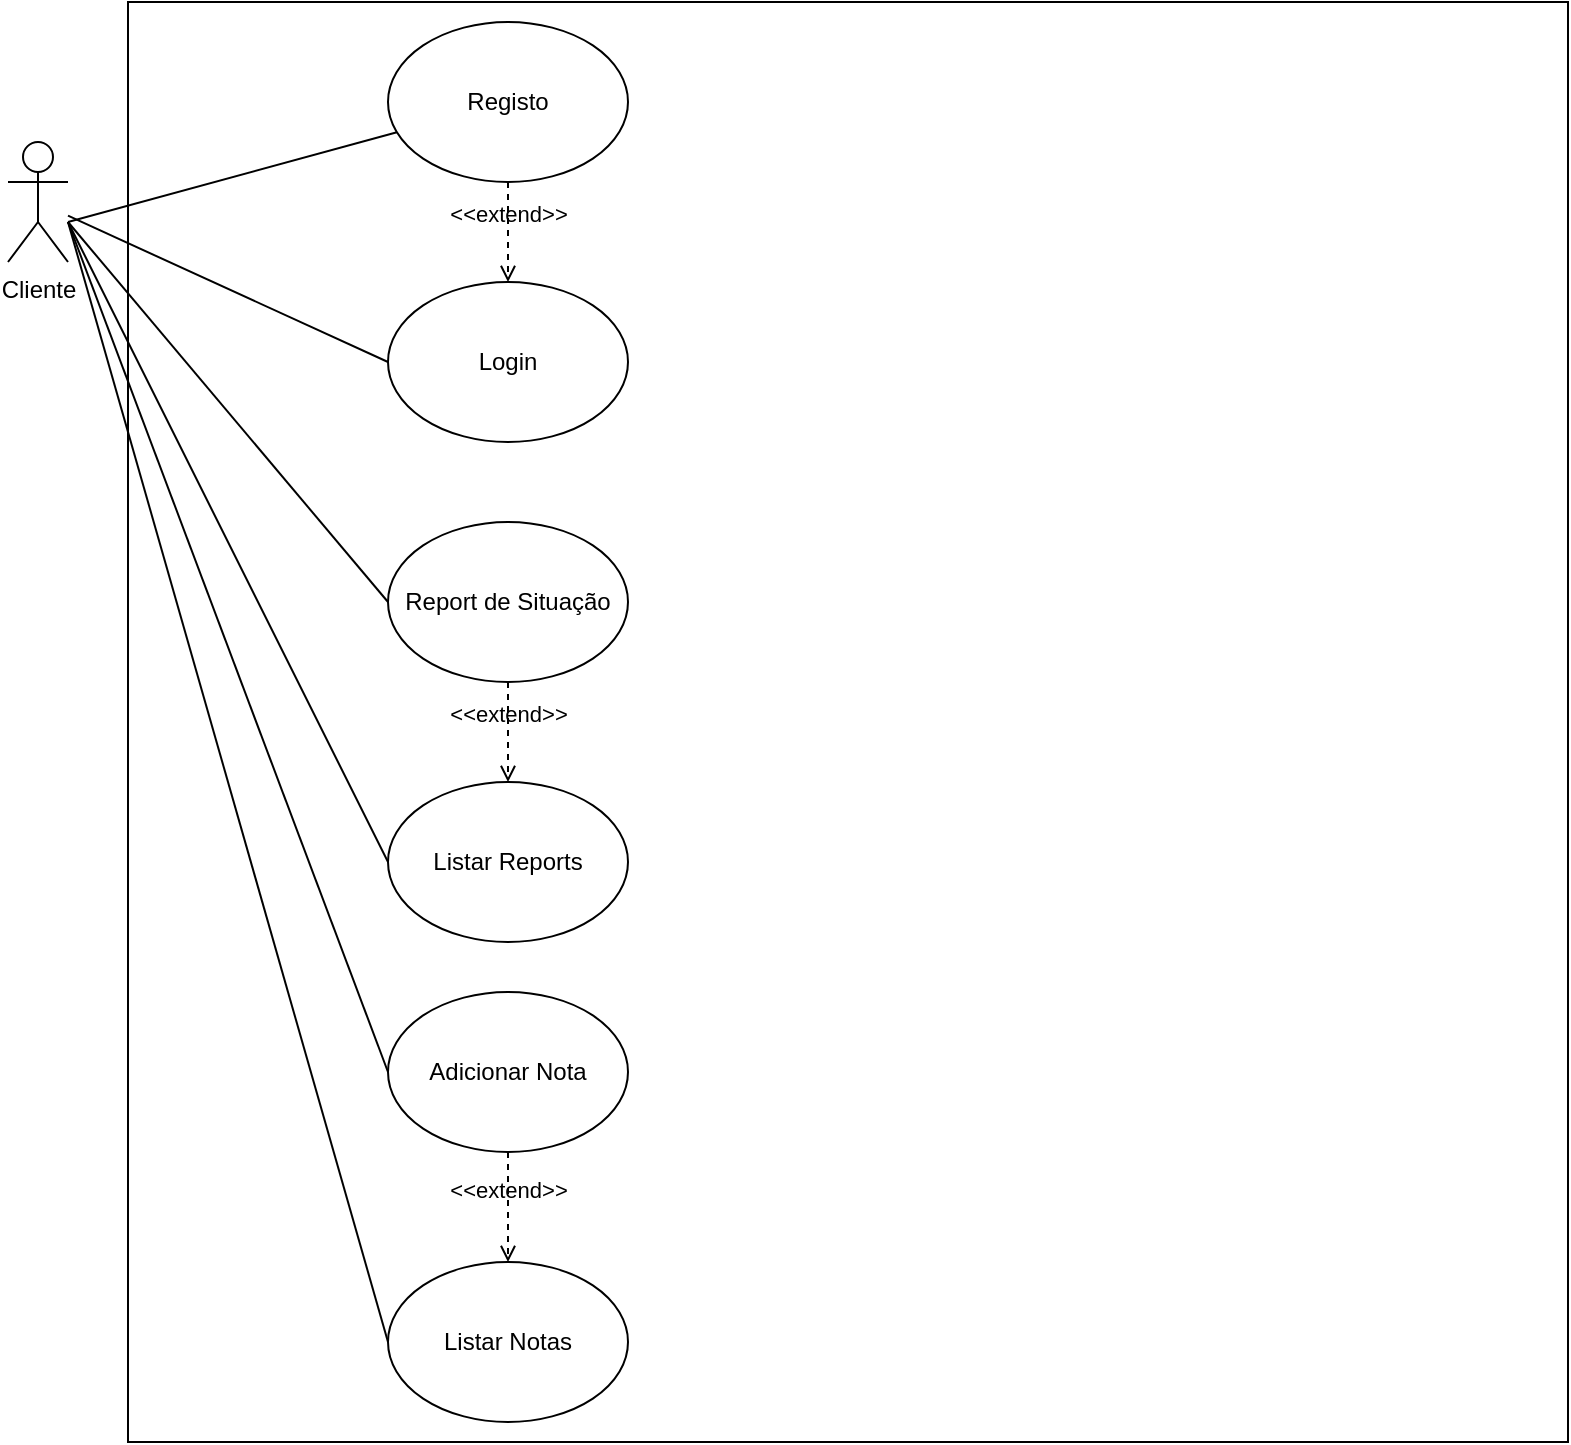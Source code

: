 <mxfile version="14.4.3" type="github">
  <diagram id="JKCTBSKdNN8homJKwS-0" name="Page-1">
    <mxGraphModel dx="1422" dy="762" grid="1" gridSize="10" guides="1" tooltips="1" connect="1" arrows="1" fold="1" page="1" pageScale="1" pageWidth="827" pageHeight="1169" math="0" shadow="0">
      <root>
        <mxCell id="0" />
        <mxCell id="1" parent="0" />
        <mxCell id="XwUJ9qHCmFYN6ulVrpDi-1" value="Cliente&lt;br&gt;" style="shape=umlActor;verticalLabelPosition=bottom;verticalAlign=top;html=1;outlineConnect=0;" parent="1" vertex="1">
          <mxGeometry x="30" y="120" width="30" height="60" as="geometry" />
        </mxCell>
        <mxCell id="XwUJ9qHCmFYN6ulVrpDi-2" value="" style="whiteSpace=wrap;html=1;aspect=fixed;" parent="1" vertex="1">
          <mxGeometry x="90" y="50" width="720" height="720" as="geometry" />
        </mxCell>
        <mxCell id="XwUJ9qHCmFYN6ulVrpDi-3" value="Registo" style="ellipse;whiteSpace=wrap;html=1;" parent="1" vertex="1">
          <mxGeometry x="220" y="60" width="120" height="80" as="geometry" />
        </mxCell>
        <mxCell id="XwUJ9qHCmFYN6ulVrpDi-4" value="Login" style="ellipse;whiteSpace=wrap;html=1;" parent="1" vertex="1">
          <mxGeometry x="220" y="190" width="120" height="80" as="geometry" />
        </mxCell>
        <mxCell id="XwUJ9qHCmFYN6ulVrpDi-5" value="Report de Situação" style="ellipse;whiteSpace=wrap;html=1;" parent="1" vertex="1">
          <mxGeometry x="220" y="310" width="120" height="80" as="geometry" />
        </mxCell>
        <mxCell id="XwUJ9qHCmFYN6ulVrpDi-6" value="Listar Reports" style="ellipse;whiteSpace=wrap;html=1;" parent="1" vertex="1">
          <mxGeometry x="220" y="440" width="120" height="80" as="geometry" />
        </mxCell>
        <mxCell id="XwUJ9qHCmFYN6ulVrpDi-7" value="Adicionar Nota" style="ellipse;whiteSpace=wrap;html=1;" parent="1" vertex="1">
          <mxGeometry x="220" y="545" width="120" height="80" as="geometry" />
        </mxCell>
        <mxCell id="XwUJ9qHCmFYN6ulVrpDi-8" value="Listar Notas" style="ellipse;whiteSpace=wrap;html=1;" parent="1" vertex="1">
          <mxGeometry x="220" y="680" width="120" height="80" as="geometry" />
        </mxCell>
        <mxCell id="XwUJ9qHCmFYN6ulVrpDi-10" value="" style="endArrow=none;html=1;" parent="1" target="XwUJ9qHCmFYN6ulVrpDi-3" edge="1">
          <mxGeometry width="50" height="50" relative="1" as="geometry">
            <mxPoint x="60" y="160" as="sourcePoint" />
            <mxPoint x="90" y="201" as="targetPoint" />
          </mxGeometry>
        </mxCell>
        <mxCell id="XwUJ9qHCmFYN6ulVrpDi-12" value="" style="endArrow=none;html=1;exitX=0;exitY=0.5;exitDx=0;exitDy=0;" parent="1" source="XwUJ9qHCmFYN6ulVrpDi-4" target="XwUJ9qHCmFYN6ulVrpDi-1" edge="1">
          <mxGeometry width="50" height="50" relative="1" as="geometry">
            <mxPoint x="390" y="390" as="sourcePoint" />
            <mxPoint x="440" y="340" as="targetPoint" />
          </mxGeometry>
        </mxCell>
        <mxCell id="XwUJ9qHCmFYN6ulVrpDi-13" value="&amp;lt;&amp;lt;extend&amp;gt;&amp;gt;" style="html=1;verticalAlign=bottom;labelBackgroundColor=none;endArrow=open;endFill=0;dashed=1;" parent="1" source="XwUJ9qHCmFYN6ulVrpDi-3" target="XwUJ9qHCmFYN6ulVrpDi-4" edge="1">
          <mxGeometry width="160" relative="1" as="geometry">
            <mxPoint x="330" y="670" as="sourcePoint" />
            <mxPoint x="490" y="670" as="targetPoint" />
          </mxGeometry>
        </mxCell>
        <mxCell id="XwUJ9qHCmFYN6ulVrpDi-14" value="" style="endArrow=none;html=1;exitX=0;exitY=0.5;exitDx=0;exitDy=0;" parent="1" source="XwUJ9qHCmFYN6ulVrpDi-5" edge="1">
          <mxGeometry width="50" height="50" relative="1" as="geometry">
            <mxPoint x="390" y="290" as="sourcePoint" />
            <mxPoint x="60" y="160" as="targetPoint" />
          </mxGeometry>
        </mxCell>
        <mxCell id="XwUJ9qHCmFYN6ulVrpDi-15" value="" style="endArrow=none;html=1;entryX=0;entryY=0.5;entryDx=0;entryDy=0;" parent="1" target="XwUJ9qHCmFYN6ulVrpDi-6" edge="1">
          <mxGeometry width="50" height="50" relative="1" as="geometry">
            <mxPoint x="60" y="160" as="sourcePoint" />
            <mxPoint x="440" y="640" as="targetPoint" />
          </mxGeometry>
        </mxCell>
        <mxCell id="XwUJ9qHCmFYN6ulVrpDi-17" value="" style="endArrow=none;html=1;exitX=0;exitY=0.5;exitDx=0;exitDy=0;" parent="1" source="XwUJ9qHCmFYN6ulVrpDi-7" edge="1">
          <mxGeometry width="50" height="50" relative="1" as="geometry">
            <mxPoint x="390" y="490" as="sourcePoint" />
            <mxPoint x="60" y="160" as="targetPoint" />
          </mxGeometry>
        </mxCell>
        <mxCell id="XwUJ9qHCmFYN6ulVrpDi-18" value="" style="endArrow=none;html=1;exitX=0;exitY=0.5;exitDx=0;exitDy=0;" parent="1" source="XwUJ9qHCmFYN6ulVrpDi-8" edge="1">
          <mxGeometry width="50" height="50" relative="1" as="geometry">
            <mxPoint x="390" y="690" as="sourcePoint" />
            <mxPoint x="60" y="160" as="targetPoint" />
          </mxGeometry>
        </mxCell>
        <mxCell id="XwUJ9qHCmFYN6ulVrpDi-20" value="&amp;lt;&amp;lt;extend&amp;gt;&amp;gt;" style="html=1;verticalAlign=bottom;labelBackgroundColor=none;endArrow=open;endFill=0;dashed=1;exitX=0.5;exitY=1;exitDx=0;exitDy=0;entryX=0.5;entryY=0;entryDx=0;entryDy=0;" parent="1" source="XwUJ9qHCmFYN6ulVrpDi-5" target="XwUJ9qHCmFYN6ulVrpDi-6" edge="1">
          <mxGeometry width="160" relative="1" as="geometry">
            <mxPoint x="400" y="360" as="sourcePoint" />
            <mxPoint x="560" y="360" as="targetPoint" />
          </mxGeometry>
        </mxCell>
        <mxCell id="XwUJ9qHCmFYN6ulVrpDi-21" value="&amp;lt;&amp;lt;extend&amp;gt;&amp;gt;" style="html=1;verticalAlign=bottom;labelBackgroundColor=none;endArrow=open;endFill=0;dashed=1;exitX=0.5;exitY=1;exitDx=0;exitDy=0;entryX=0.5;entryY=0;entryDx=0;entryDy=0;" parent="1" source="XwUJ9qHCmFYN6ulVrpDi-7" target="XwUJ9qHCmFYN6ulVrpDi-8" edge="1">
          <mxGeometry width="160" relative="1" as="geometry">
            <mxPoint x="370" y="610" as="sourcePoint" />
            <mxPoint x="530" y="610" as="targetPoint" />
          </mxGeometry>
        </mxCell>
      </root>
    </mxGraphModel>
  </diagram>
</mxfile>
